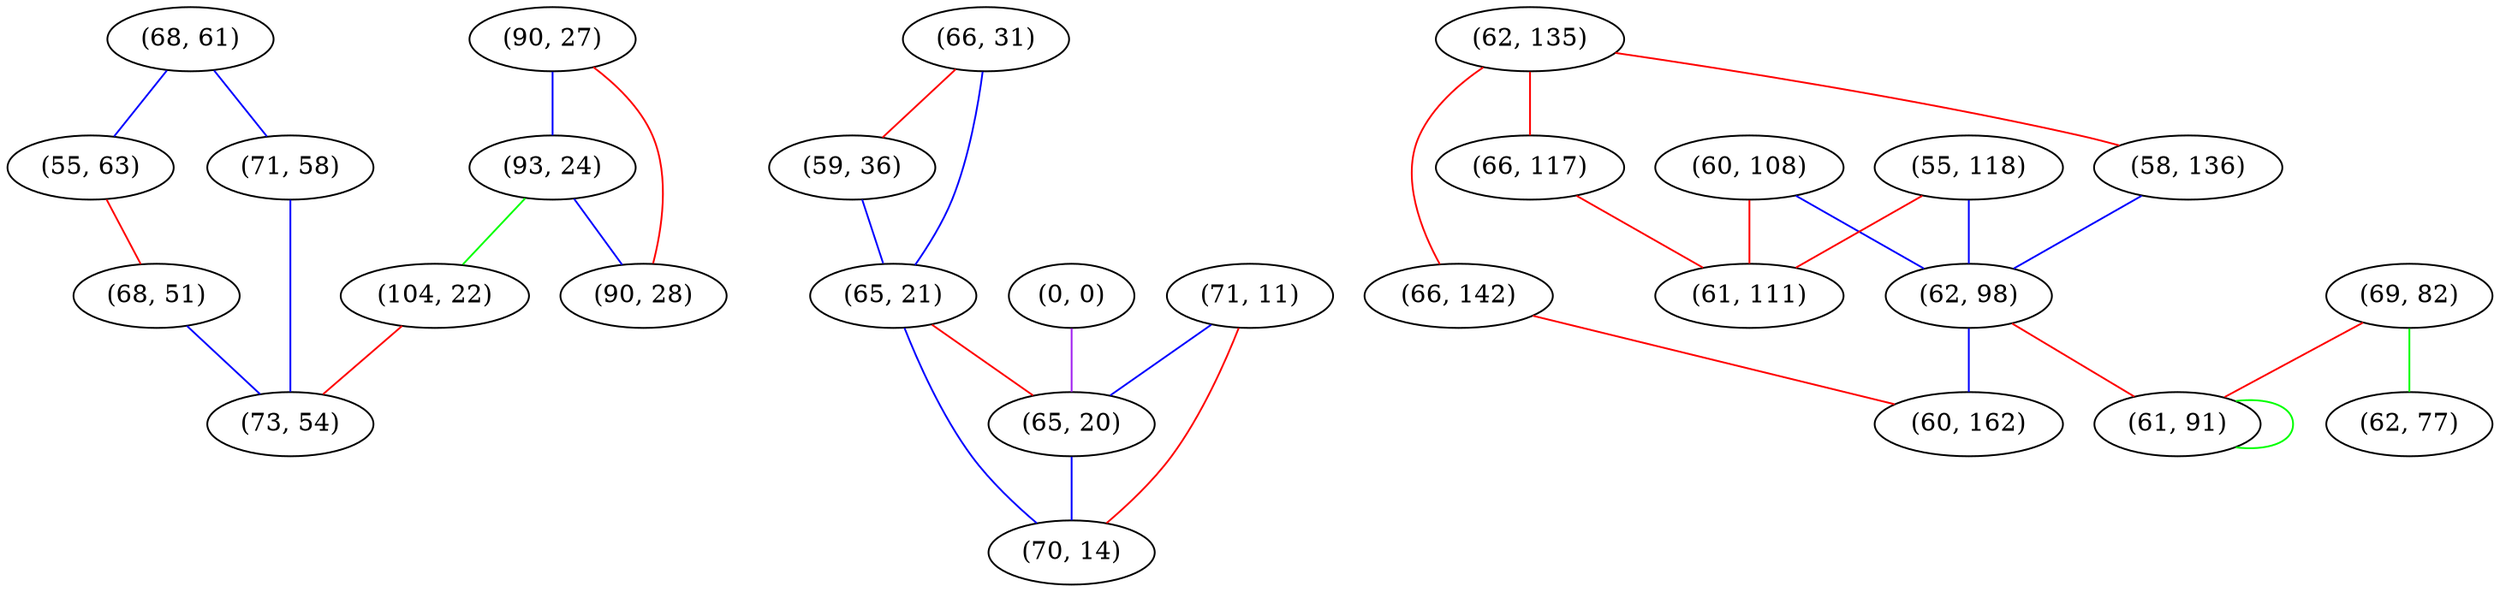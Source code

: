 graph "" {
"(68, 61)";
"(55, 63)";
"(71, 58)";
"(66, 31)";
"(59, 36)";
"(60, 108)";
"(62, 135)";
"(66, 142)";
"(90, 27)";
"(69, 82)";
"(93, 24)";
"(55, 118)";
"(65, 21)";
"(0, 0)";
"(68, 51)";
"(104, 22)";
"(66, 117)";
"(90, 28)";
"(58, 136)";
"(71, 11)";
"(61, 111)";
"(65, 20)";
"(70, 14)";
"(62, 98)";
"(73, 54)";
"(60, 162)";
"(62, 77)";
"(61, 91)";
"(68, 61)" -- "(55, 63)"  [color=blue, key=0, weight=3];
"(68, 61)" -- "(71, 58)"  [color=blue, key=0, weight=3];
"(55, 63)" -- "(68, 51)"  [color=red, key=0, weight=1];
"(71, 58)" -- "(73, 54)"  [color=blue, key=0, weight=3];
"(66, 31)" -- "(65, 21)"  [color=blue, key=0, weight=3];
"(66, 31)" -- "(59, 36)"  [color=red, key=0, weight=1];
"(59, 36)" -- "(65, 21)"  [color=blue, key=0, weight=3];
"(60, 108)" -- "(61, 111)"  [color=red, key=0, weight=1];
"(60, 108)" -- "(62, 98)"  [color=blue, key=0, weight=3];
"(62, 135)" -- "(58, 136)"  [color=red, key=0, weight=1];
"(62, 135)" -- "(66, 117)"  [color=red, key=0, weight=1];
"(62, 135)" -- "(66, 142)"  [color=red, key=0, weight=1];
"(66, 142)" -- "(60, 162)"  [color=red, key=0, weight=1];
"(90, 27)" -- "(90, 28)"  [color=red, key=0, weight=1];
"(90, 27)" -- "(93, 24)"  [color=blue, key=0, weight=3];
"(69, 82)" -- "(62, 77)"  [color=green, key=0, weight=2];
"(69, 82)" -- "(61, 91)"  [color=red, key=0, weight=1];
"(93, 24)" -- "(104, 22)"  [color=green, key=0, weight=2];
"(93, 24)" -- "(90, 28)"  [color=blue, key=0, weight=3];
"(55, 118)" -- "(61, 111)"  [color=red, key=0, weight=1];
"(55, 118)" -- "(62, 98)"  [color=blue, key=0, weight=3];
"(65, 21)" -- "(65, 20)"  [color=red, key=0, weight=1];
"(65, 21)" -- "(70, 14)"  [color=blue, key=0, weight=3];
"(0, 0)" -- "(65, 20)"  [color=purple, key=0, weight=4];
"(68, 51)" -- "(73, 54)"  [color=blue, key=0, weight=3];
"(104, 22)" -- "(73, 54)"  [color=red, key=0, weight=1];
"(66, 117)" -- "(61, 111)"  [color=red, key=0, weight=1];
"(58, 136)" -- "(62, 98)"  [color=blue, key=0, weight=3];
"(71, 11)" -- "(65, 20)"  [color=blue, key=0, weight=3];
"(71, 11)" -- "(70, 14)"  [color=red, key=0, weight=1];
"(65, 20)" -- "(70, 14)"  [color=blue, key=0, weight=3];
"(62, 98)" -- "(60, 162)"  [color=blue, key=0, weight=3];
"(62, 98)" -- "(61, 91)"  [color=red, key=0, weight=1];
"(61, 91)" -- "(61, 91)"  [color=green, key=0, weight=2];
}
